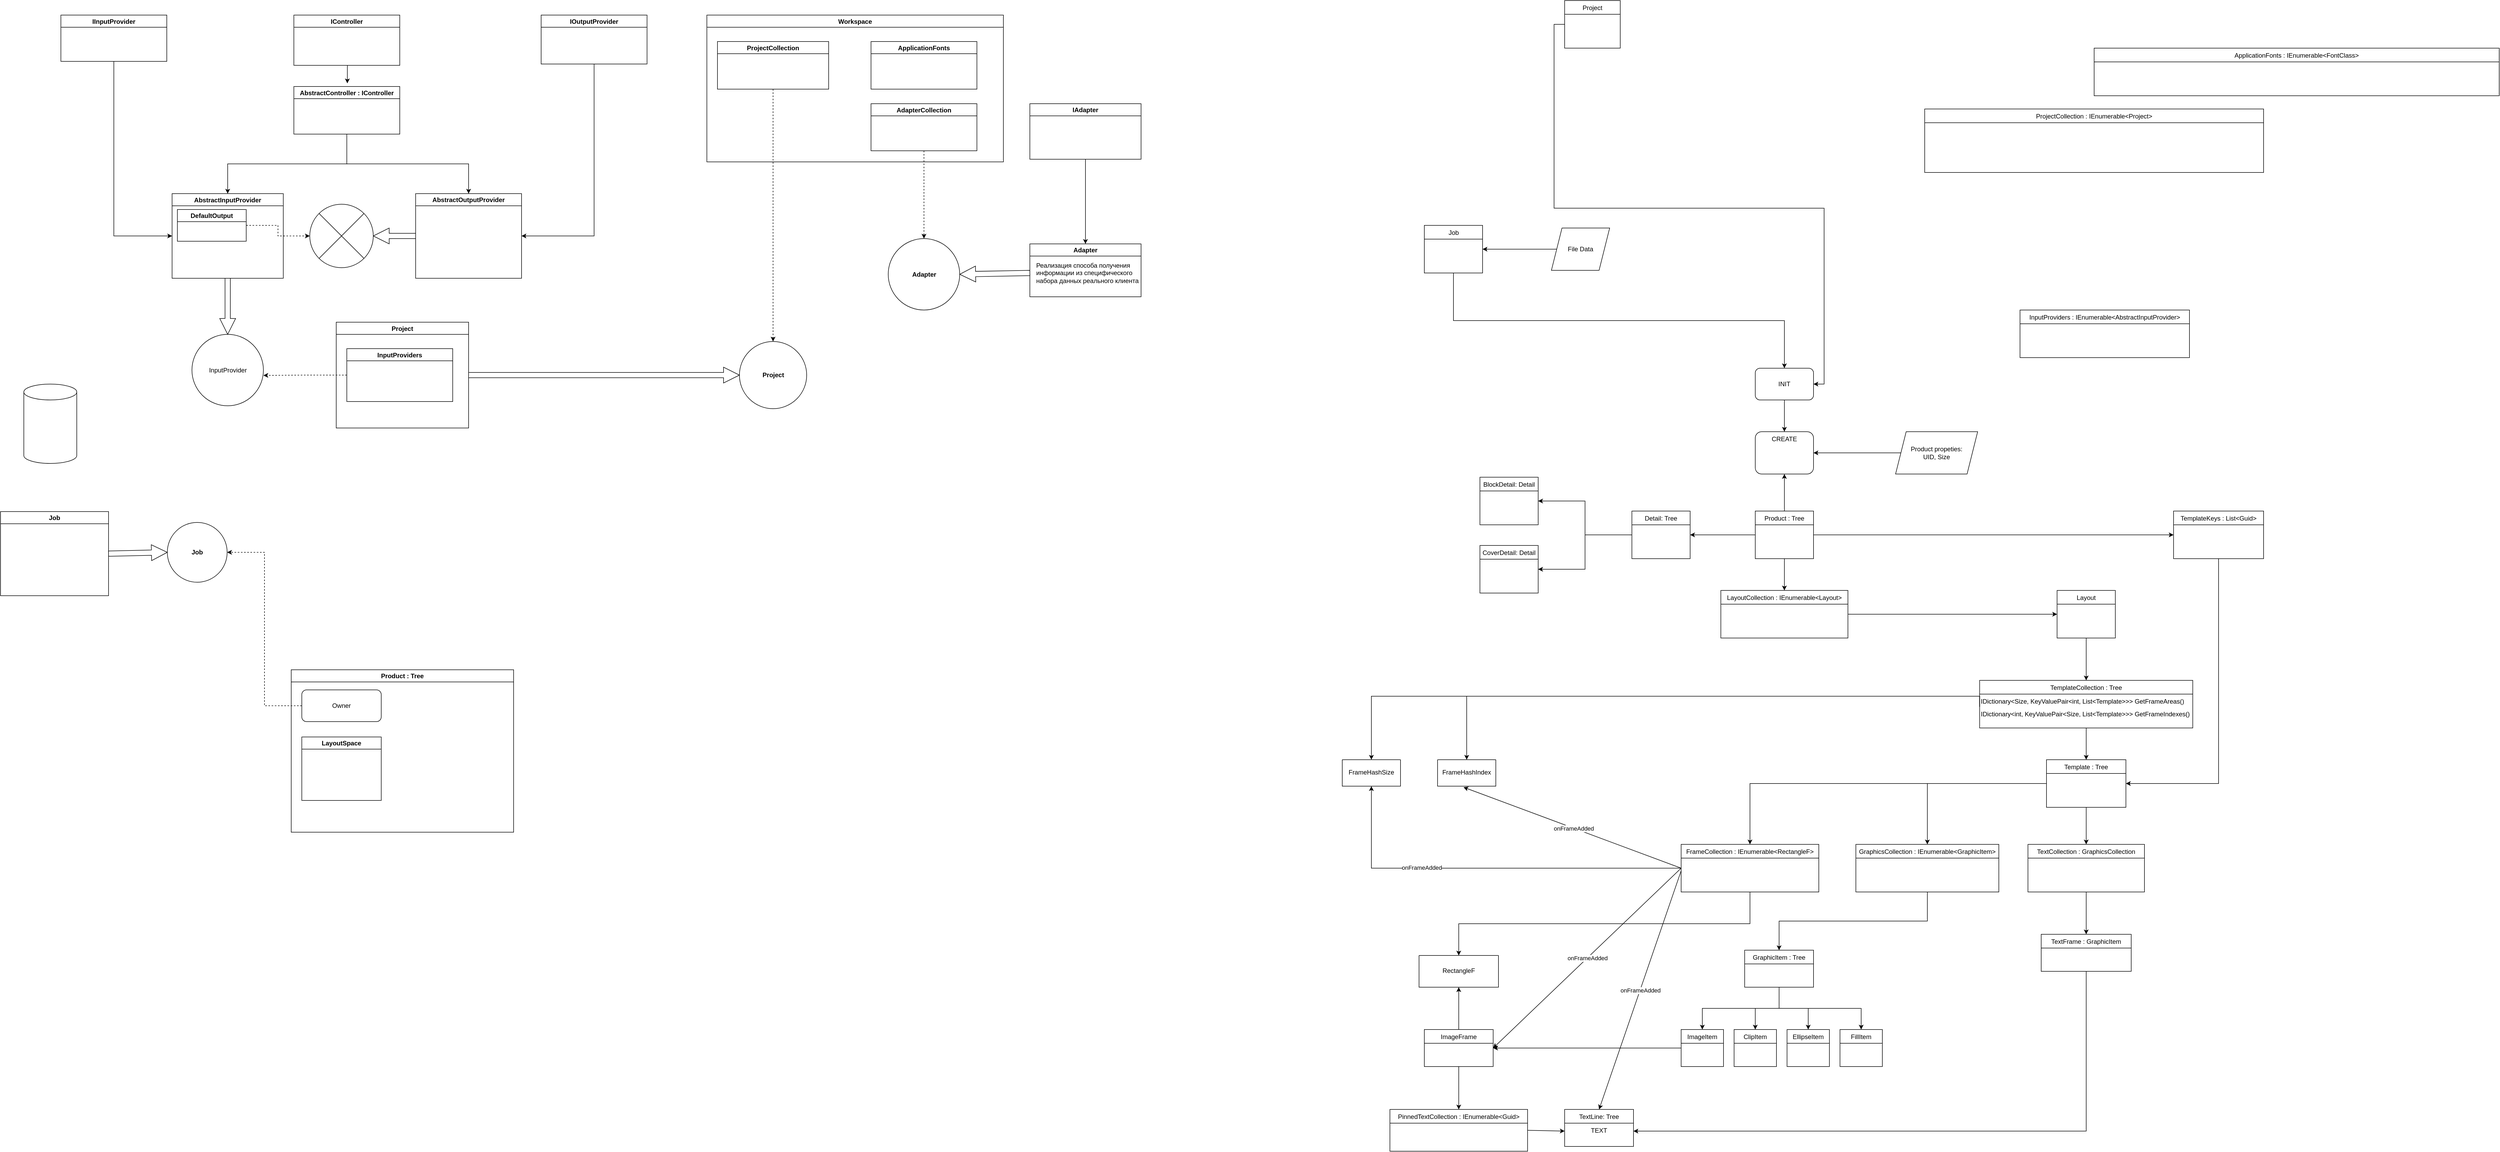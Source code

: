 <mxfile version="24.2.5" type="device">
  <diagram id="C5RBs43oDa-KdzZeNtuy" name="Page-1">
    <mxGraphModel dx="6209" dy="2365" grid="1" gridSize="10" guides="1" tooltips="1" connect="1" arrows="1" fold="1" page="1" pageScale="1" pageWidth="827" pageHeight="1169" math="0" shadow="0">
      <root>
        <mxCell id="WIyWlLk6GJQsqaUBKTNV-0" />
        <mxCell id="WIyWlLk6GJQsqaUBKTNV-1" parent="WIyWlLk6GJQsqaUBKTNV-0" />
        <mxCell id="epZmwYBo2XGwXkZfo943-4" style="edgeStyle=orthogonalEdgeStyle;rounded=0;orthogonalLoop=1;jettySize=auto;html=1;exitX=0;exitY=0.5;exitDx=0;exitDy=0;entryX=1;entryY=0.5;entryDx=0;entryDy=0;" parent="WIyWlLk6GJQsqaUBKTNV-1" source="JQclvMXNQ_sn5CxyNjuB-0" target="epZmwYBo2XGwXkZfo943-2" edge="1">
          <mxGeometry relative="1" as="geometry" />
        </mxCell>
        <mxCell id="JQclvMXNQ_sn5CxyNjuB-0" value="Project&#xa;" style="swimlane;fontStyle=0;align=center;verticalAlign=top;childLayout=stackLayout;horizontal=1;startSize=26;horizontalStack=0;resizeParent=1;resizeLast=0;collapsible=1;marginBottom=0;rounded=0;shadow=0;strokeWidth=1;" parent="WIyWlLk6GJQsqaUBKTNV-1" vertex="1">
          <mxGeometry x="-540" y="-525" width="105" height="90" as="geometry">
            <mxRectangle x="550" y="140" width="160" height="26" as="alternateBounds" />
          </mxGeometry>
        </mxCell>
        <mxCell id="JQclvMXNQ_sn5CxyNjuB-74" style="edgeStyle=orthogonalEdgeStyle;rounded=0;orthogonalLoop=1;jettySize=auto;html=1;exitX=1;exitY=0.5;exitDx=0;exitDy=0;entryX=0;entryY=0.5;entryDx=0;entryDy=0;" parent="WIyWlLk6GJQsqaUBKTNV-1" source="JQclvMXNQ_sn5CxyNjuB-4" target="JQclvMXNQ_sn5CxyNjuB-72" edge="1">
          <mxGeometry relative="1" as="geometry" />
        </mxCell>
        <mxCell id="epZmwYBo2XGwXkZfo943-7" style="edgeStyle=orthogonalEdgeStyle;rounded=0;orthogonalLoop=1;jettySize=auto;html=1;exitX=0.5;exitY=1;exitDx=0;exitDy=0;entryX=0.5;entryY=0;entryDx=0;entryDy=0;" parent="WIyWlLk6GJQsqaUBKTNV-1" source="JQclvMXNQ_sn5CxyNjuB-4" target="JQclvMXNQ_sn5CxyNjuB-8" edge="1">
          <mxGeometry relative="1" as="geometry" />
        </mxCell>
        <mxCell id="epZmwYBo2XGwXkZfo943-16" style="edgeStyle=orthogonalEdgeStyle;rounded=0;orthogonalLoop=1;jettySize=auto;html=1;exitX=0.5;exitY=0;exitDx=0;exitDy=0;entryX=0.5;entryY=1;entryDx=0;entryDy=0;" parent="WIyWlLk6GJQsqaUBKTNV-1" source="JQclvMXNQ_sn5CxyNjuB-4" target="epZmwYBo2XGwXkZfo943-5" edge="1">
          <mxGeometry relative="1" as="geometry" />
        </mxCell>
        <mxCell id="epZmwYBo2XGwXkZfo943-20" style="edgeStyle=orthogonalEdgeStyle;rounded=0;orthogonalLoop=1;jettySize=auto;html=1;exitX=0;exitY=0.5;exitDx=0;exitDy=0;entryX=1;entryY=0.5;entryDx=0;entryDy=0;" parent="WIyWlLk6GJQsqaUBKTNV-1" source="JQclvMXNQ_sn5CxyNjuB-4" target="epZmwYBo2XGwXkZfo943-19" edge="1">
          <mxGeometry relative="1" as="geometry" />
        </mxCell>
        <mxCell id="JQclvMXNQ_sn5CxyNjuB-4" value="Product : Tree" style="swimlane;fontStyle=0;align=center;verticalAlign=top;childLayout=stackLayout;horizontal=1;startSize=26;horizontalStack=0;resizeParent=1;resizeLast=0;collapsible=1;marginBottom=0;rounded=0;shadow=0;strokeWidth=1;" parent="WIyWlLk6GJQsqaUBKTNV-1" vertex="1">
          <mxGeometry x="-180" y="440" width="110" height="90" as="geometry">
            <mxRectangle x="550" y="140" width="160" height="26" as="alternateBounds" />
          </mxGeometry>
        </mxCell>
        <mxCell id="JQclvMXNQ_sn5CxyNjuB-8" value="LayoutCollection : IEnumerable&lt;Layout&gt;" style="swimlane;fontStyle=0;align=center;verticalAlign=top;childLayout=stackLayout;horizontal=1;startSize=26;horizontalStack=0;resizeParent=1;resizeLast=0;collapsible=1;marginBottom=0;rounded=0;shadow=0;strokeWidth=1;" parent="WIyWlLk6GJQsqaUBKTNV-1" vertex="1">
          <mxGeometry x="-245" y="590" width="240" height="90" as="geometry">
            <mxRectangle x="550" y="140" width="160" height="26" as="alternateBounds" />
          </mxGeometry>
        </mxCell>
        <mxCell id="JQclvMXNQ_sn5CxyNjuB-11" value="Layout" style="swimlane;fontStyle=0;align=center;verticalAlign=top;childLayout=stackLayout;horizontal=1;startSize=26;horizontalStack=0;resizeParent=1;resizeLast=0;collapsible=1;marginBottom=0;rounded=0;shadow=0;strokeWidth=1;" parent="WIyWlLk6GJQsqaUBKTNV-1" vertex="1">
          <mxGeometry x="390" y="590" width="110" height="90" as="geometry">
            <mxRectangle x="550" y="140" width="160" height="26" as="alternateBounds" />
          </mxGeometry>
        </mxCell>
        <mxCell id="JQclvMXNQ_sn5CxyNjuB-12" value="" style="endArrow=classic;html=1;rounded=0;exitX=1;exitY=0.5;exitDx=0;exitDy=0;entryX=0;entryY=0.5;entryDx=0;entryDy=0;" parent="WIyWlLk6GJQsqaUBKTNV-1" source="JQclvMXNQ_sn5CxyNjuB-8" target="JQclvMXNQ_sn5CxyNjuB-11" edge="1">
          <mxGeometry width="50" height="50" relative="1" as="geometry">
            <mxPoint x="880" y="440" as="sourcePoint" />
            <mxPoint x="930" y="390" as="targetPoint" />
          </mxGeometry>
        </mxCell>
        <mxCell id="JQclvMXNQ_sn5CxyNjuB-13" value="TemplateCollection : Tree" style="swimlane;fontStyle=0;align=center;verticalAlign=top;childLayout=stackLayout;horizontal=1;startSize=26;horizontalStack=0;resizeParent=1;resizeLast=0;collapsible=1;marginBottom=0;rounded=0;shadow=0;strokeWidth=1;" parent="WIyWlLk6GJQsqaUBKTNV-1" vertex="1">
          <mxGeometry x="243.75" y="760" width="402.5" height="90" as="geometry">
            <mxRectangle x="550" y="140" width="160" height="26" as="alternateBounds" />
          </mxGeometry>
        </mxCell>
        <mxCell id="JQclvMXNQ_sn5CxyNjuB-15" value="IDictionary&amp;lt;Size, KeyValuePair&amp;lt;int, List&amp;lt;Template&amp;gt;&amp;gt;&amp;gt; GetFrameAreas()" style="text;whiteSpace=wrap;html=1;" parent="JQclvMXNQ_sn5CxyNjuB-13" vertex="1">
          <mxGeometry y="26" width="402.5" height="24" as="geometry" />
        </mxCell>
        <mxCell id="JQclvMXNQ_sn5CxyNjuB-16" value="IDictionary&amp;lt;int, KeyValuePair&amp;lt;Size, List&amp;lt;Template&amp;gt;&amp;gt;&amp;gt; GetFrameIndexes()" style="text;whiteSpace=wrap;html=1;" parent="JQclvMXNQ_sn5CxyNjuB-13" vertex="1">
          <mxGeometry y="50" width="402.5" height="24" as="geometry" />
        </mxCell>
        <mxCell id="JQclvMXNQ_sn5CxyNjuB-14" value="" style="endArrow=classic;html=1;rounded=0;exitX=0.5;exitY=1;exitDx=0;exitDy=0;entryX=0.5;entryY=0;entryDx=0;entryDy=0;" parent="WIyWlLk6GJQsqaUBKTNV-1" source="JQclvMXNQ_sn5CxyNjuB-11" target="JQclvMXNQ_sn5CxyNjuB-13" edge="1">
          <mxGeometry width="50" height="50" relative="1" as="geometry">
            <mxPoint x="880" y="440" as="sourcePoint" />
            <mxPoint x="930" y="390" as="targetPoint" />
          </mxGeometry>
        </mxCell>
        <mxCell id="JQclvMXNQ_sn5CxyNjuB-60" style="edgeStyle=orthogonalEdgeStyle;rounded=0;orthogonalLoop=1;jettySize=auto;html=1;exitX=0;exitY=0.5;exitDx=0;exitDy=0;" parent="WIyWlLk6GJQsqaUBKTNV-1" source="JQclvMXNQ_sn5CxyNjuB-17" target="JQclvMXNQ_sn5CxyNjuB-24" edge="1">
          <mxGeometry relative="1" as="geometry" />
        </mxCell>
        <mxCell id="JQclvMXNQ_sn5CxyNjuB-61" style="edgeStyle=orthogonalEdgeStyle;rounded=0;orthogonalLoop=1;jettySize=auto;html=1;exitX=0;exitY=0.5;exitDx=0;exitDy=0;entryX=0.5;entryY=0;entryDx=0;entryDy=0;" parent="WIyWlLk6GJQsqaUBKTNV-1" source="JQclvMXNQ_sn5CxyNjuB-17" target="JQclvMXNQ_sn5CxyNjuB-20" edge="1">
          <mxGeometry relative="1" as="geometry" />
        </mxCell>
        <mxCell id="JQclvMXNQ_sn5CxyNjuB-17" value="Template : Tree" style="swimlane;fontStyle=0;align=center;verticalAlign=top;childLayout=stackLayout;horizontal=1;startSize=26;horizontalStack=0;resizeParent=1;resizeLast=0;collapsible=1;marginBottom=0;rounded=0;shadow=0;strokeWidth=1;" parent="WIyWlLk6GJQsqaUBKTNV-1" vertex="1">
          <mxGeometry x="370" y="910" width="150" height="90" as="geometry">
            <mxRectangle x="550" y="140" width="160" height="26" as="alternateBounds" />
          </mxGeometry>
        </mxCell>
        <mxCell id="JQclvMXNQ_sn5CxyNjuB-19" value="" style="endArrow=classic;html=1;rounded=0;exitX=0.5;exitY=1;exitDx=0;exitDy=0;" parent="WIyWlLk6GJQsqaUBKTNV-1" source="JQclvMXNQ_sn5CxyNjuB-13" target="JQclvMXNQ_sn5CxyNjuB-17" edge="1">
          <mxGeometry width="50" height="50" relative="1" as="geometry">
            <mxPoint x="880" y="540" as="sourcePoint" />
            <mxPoint x="930" y="490" as="targetPoint" />
          </mxGeometry>
        </mxCell>
        <mxCell id="JQclvMXNQ_sn5CxyNjuB-20" value="GraphicsCollection : IEnumerable&lt;GraphicItem&gt;" style="swimlane;fontStyle=0;align=center;verticalAlign=top;childLayout=stackLayout;horizontal=1;startSize=26;horizontalStack=0;resizeParent=1;resizeLast=0;collapsible=1;marginBottom=0;rounded=0;shadow=0;strokeWidth=1;" parent="WIyWlLk6GJQsqaUBKTNV-1" vertex="1">
          <mxGeometry x="10" y="1070" width="270" height="90" as="geometry">
            <mxRectangle x="550" y="140" width="160" height="26" as="alternateBounds" />
          </mxGeometry>
        </mxCell>
        <mxCell id="JQclvMXNQ_sn5CxyNjuB-68" style="edgeStyle=orthogonalEdgeStyle;rounded=0;orthogonalLoop=1;jettySize=auto;html=1;exitX=0.5;exitY=1;exitDx=0;exitDy=0;" parent="WIyWlLk6GJQsqaUBKTNV-1" source="JQclvMXNQ_sn5CxyNjuB-22" target="JQclvMXNQ_sn5CxyNjuB-59" edge="1">
          <mxGeometry relative="1" as="geometry" />
        </mxCell>
        <mxCell id="JQclvMXNQ_sn5CxyNjuB-22" value="TextCollection : GraphicsCollection" style="swimlane;fontStyle=0;align=center;verticalAlign=top;childLayout=stackLayout;horizontal=1;startSize=26;horizontalStack=0;resizeParent=1;resizeLast=0;collapsible=1;marginBottom=0;rounded=0;shadow=0;strokeWidth=1;" parent="WIyWlLk6GJQsqaUBKTNV-1" vertex="1">
          <mxGeometry x="335" y="1070" width="220" height="90" as="geometry">
            <mxRectangle x="550" y="140" width="160" height="26" as="alternateBounds" />
          </mxGeometry>
        </mxCell>
        <mxCell id="JQclvMXNQ_sn5CxyNjuB-55" style="edgeStyle=orthogonalEdgeStyle;rounded=0;orthogonalLoop=1;jettySize=auto;html=1;exitX=0.5;exitY=1;exitDx=0;exitDy=0;" parent="WIyWlLk6GJQsqaUBKTNV-1" source="JQclvMXNQ_sn5CxyNjuB-24" target="JQclvMXNQ_sn5CxyNjuB-52" edge="1">
          <mxGeometry relative="1" as="geometry" />
        </mxCell>
        <mxCell id="JQclvMXNQ_sn5CxyNjuB-24" value="FrameCollection : IEnumerable&lt;RectangleF&gt;" style="swimlane;fontStyle=0;align=center;verticalAlign=top;childLayout=stackLayout;horizontal=1;startSize=26;horizontalStack=0;resizeParent=1;resizeLast=0;collapsible=1;marginBottom=0;rounded=0;shadow=0;strokeWidth=1;" parent="WIyWlLk6GJQsqaUBKTNV-1" vertex="1">
          <mxGeometry x="-320" y="1070" width="260" height="90" as="geometry">
            <mxRectangle x="550" y="140" width="160" height="26" as="alternateBounds" />
          </mxGeometry>
        </mxCell>
        <mxCell id="JQclvMXNQ_sn5CxyNjuB-25" value="" style="endArrow=classic;html=1;rounded=0;exitX=0.5;exitY=1;exitDx=0;exitDy=0;entryX=0.5;entryY=0;entryDx=0;entryDy=0;" parent="WIyWlLk6GJQsqaUBKTNV-1" source="JQclvMXNQ_sn5CxyNjuB-17" target="JQclvMXNQ_sn5CxyNjuB-22" edge="1">
          <mxGeometry width="50" height="50" relative="1" as="geometry">
            <mxPoint x="880" y="1040" as="sourcePoint" />
            <mxPoint x="930" y="990" as="targetPoint" />
          </mxGeometry>
        </mxCell>
        <mxCell id="JQclvMXNQ_sn5CxyNjuB-27" value="" style="swimlane;startSize=0;" parent="WIyWlLk6GJQsqaUBKTNV-1" vertex="1">
          <mxGeometry x="-780" y="910" width="110" height="50" as="geometry" />
        </mxCell>
        <mxCell id="JQclvMXNQ_sn5CxyNjuB-28" value="FrameHashIndex" style="text;whiteSpace=wrap;html=1;align=center;" parent="JQclvMXNQ_sn5CxyNjuB-27" vertex="1">
          <mxGeometry y="10" width="110" height="40" as="geometry" />
        </mxCell>
        <mxCell id="JQclvMXNQ_sn5CxyNjuB-29" value="" style="swimlane;startSize=0;" parent="WIyWlLk6GJQsqaUBKTNV-1" vertex="1">
          <mxGeometry x="-960" y="910" width="110" height="50" as="geometry" />
        </mxCell>
        <mxCell id="JQclvMXNQ_sn5CxyNjuB-30" value="FrameHashSize" style="text;whiteSpace=wrap;html=1;align=center;" parent="JQclvMXNQ_sn5CxyNjuB-29" vertex="1">
          <mxGeometry y="10" width="110" height="40" as="geometry" />
        </mxCell>
        <mxCell id="JQclvMXNQ_sn5CxyNjuB-45" style="edgeStyle=orthogonalEdgeStyle;rounded=0;orthogonalLoop=1;jettySize=auto;html=1;exitX=0.5;exitY=1;exitDx=0;exitDy=0;entryX=0.5;entryY=0;entryDx=0;entryDy=0;" parent="WIyWlLk6GJQsqaUBKTNV-1" source="JQclvMXNQ_sn5CxyNjuB-39" target="JQclvMXNQ_sn5CxyNjuB-41" edge="1">
          <mxGeometry relative="1" as="geometry" />
        </mxCell>
        <mxCell id="JQclvMXNQ_sn5CxyNjuB-46" style="edgeStyle=orthogonalEdgeStyle;rounded=0;orthogonalLoop=1;jettySize=auto;html=1;exitX=0.5;exitY=1;exitDx=0;exitDy=0;entryX=0.5;entryY=0;entryDx=0;entryDy=0;" parent="WIyWlLk6GJQsqaUBKTNV-1" source="JQclvMXNQ_sn5CxyNjuB-39" target="JQclvMXNQ_sn5CxyNjuB-42" edge="1">
          <mxGeometry relative="1" as="geometry" />
        </mxCell>
        <mxCell id="JQclvMXNQ_sn5CxyNjuB-47" style="edgeStyle=orthogonalEdgeStyle;rounded=0;orthogonalLoop=1;jettySize=auto;html=1;exitX=0.5;exitY=1;exitDx=0;exitDy=0;entryX=0.5;entryY=0;entryDx=0;entryDy=0;" parent="WIyWlLk6GJQsqaUBKTNV-1" source="JQclvMXNQ_sn5CxyNjuB-39" target="JQclvMXNQ_sn5CxyNjuB-43" edge="1">
          <mxGeometry relative="1" as="geometry" />
        </mxCell>
        <mxCell id="JQclvMXNQ_sn5CxyNjuB-48" style="edgeStyle=orthogonalEdgeStyle;rounded=0;orthogonalLoop=1;jettySize=auto;html=1;exitX=0.5;exitY=1;exitDx=0;exitDy=0;entryX=0.5;entryY=0;entryDx=0;entryDy=0;" parent="WIyWlLk6GJQsqaUBKTNV-1" source="JQclvMXNQ_sn5CxyNjuB-39" target="JQclvMXNQ_sn5CxyNjuB-44" edge="1">
          <mxGeometry relative="1" as="geometry" />
        </mxCell>
        <mxCell id="JQclvMXNQ_sn5CxyNjuB-39" value="GraphicItem : Tree" style="swimlane;fontStyle=0;align=center;verticalAlign=top;childLayout=stackLayout;horizontal=1;startSize=26;horizontalStack=0;resizeParent=1;resizeLast=0;collapsible=1;marginBottom=0;rounded=0;shadow=0;strokeWidth=1;" parent="WIyWlLk6GJQsqaUBKTNV-1" vertex="1">
          <mxGeometry x="-200" y="1270" width="130" height="70" as="geometry">
            <mxRectangle x="550" y="140" width="160" height="26" as="alternateBounds" />
          </mxGeometry>
        </mxCell>
        <mxCell id="JQclvMXNQ_sn5CxyNjuB-40" value="" style="endArrow=classic;html=1;rounded=0;exitX=0.5;exitY=1;exitDx=0;exitDy=0;entryX=0.5;entryY=0;entryDx=0;entryDy=0;edgeStyle=orthogonalEdgeStyle;" parent="WIyWlLk6GJQsqaUBKTNV-1" source="JQclvMXNQ_sn5CxyNjuB-20" target="JQclvMXNQ_sn5CxyNjuB-39" edge="1">
          <mxGeometry width="50" height="50" relative="1" as="geometry">
            <mxPoint x="880" y="940" as="sourcePoint" />
            <mxPoint x="930" y="890" as="targetPoint" />
          </mxGeometry>
        </mxCell>
        <mxCell id="JQclvMXNQ_sn5CxyNjuB-41" value="FillItem" style="swimlane;fontStyle=0;align=center;verticalAlign=top;childLayout=stackLayout;horizontal=1;startSize=26;horizontalStack=0;resizeParent=1;resizeLast=0;collapsible=1;marginBottom=0;rounded=0;shadow=0;strokeWidth=1;" parent="WIyWlLk6GJQsqaUBKTNV-1" vertex="1">
          <mxGeometry x="-20" y="1420" width="80" height="70" as="geometry">
            <mxRectangle x="550" y="140" width="160" height="26" as="alternateBounds" />
          </mxGeometry>
        </mxCell>
        <mxCell id="JQclvMXNQ_sn5CxyNjuB-42" value="ClipItem" style="swimlane;fontStyle=0;align=center;verticalAlign=top;childLayout=stackLayout;horizontal=1;startSize=26;horizontalStack=0;resizeParent=1;resizeLast=0;collapsible=1;marginBottom=0;rounded=0;shadow=0;strokeWidth=1;" parent="WIyWlLk6GJQsqaUBKTNV-1" vertex="1">
          <mxGeometry x="-220" y="1420" width="80" height="70" as="geometry">
            <mxRectangle x="550" y="140" width="160" height="26" as="alternateBounds" />
          </mxGeometry>
        </mxCell>
        <mxCell id="JQclvMXNQ_sn5CxyNjuB-43" value="EllipseItem" style="swimlane;fontStyle=0;align=center;verticalAlign=top;childLayout=stackLayout;horizontal=1;startSize=26;horizontalStack=0;resizeParent=1;resizeLast=0;collapsible=1;marginBottom=0;rounded=0;shadow=0;strokeWidth=1;" parent="WIyWlLk6GJQsqaUBKTNV-1" vertex="1">
          <mxGeometry x="-120" y="1420" width="80" height="70" as="geometry">
            <mxRectangle x="550" y="140" width="160" height="26" as="alternateBounds" />
          </mxGeometry>
        </mxCell>
        <mxCell id="JQclvMXNQ_sn5CxyNjuB-51" style="edgeStyle=orthogonalEdgeStyle;rounded=0;orthogonalLoop=1;jettySize=auto;html=1;exitX=0;exitY=0.5;exitDx=0;exitDy=0;entryX=1;entryY=0.5;entryDx=0;entryDy=0;" parent="WIyWlLk6GJQsqaUBKTNV-1" source="JQclvMXNQ_sn5CxyNjuB-44" target="JQclvMXNQ_sn5CxyNjuB-50" edge="1">
          <mxGeometry relative="1" as="geometry" />
        </mxCell>
        <mxCell id="JQclvMXNQ_sn5CxyNjuB-44" value="ImageItem" style="swimlane;fontStyle=0;align=center;verticalAlign=top;childLayout=stackLayout;horizontal=1;startSize=26;horizontalStack=0;resizeParent=1;resizeLast=0;collapsible=1;marginBottom=0;rounded=0;shadow=0;strokeWidth=1;" parent="WIyWlLk6GJQsqaUBKTNV-1" vertex="1">
          <mxGeometry x="-320" y="1420" width="80" height="70" as="geometry">
            <mxRectangle x="550" y="140" width="160" height="26" as="alternateBounds" />
          </mxGeometry>
        </mxCell>
        <mxCell id="JQclvMXNQ_sn5CxyNjuB-58" style="edgeStyle=orthogonalEdgeStyle;rounded=0;orthogonalLoop=1;jettySize=auto;html=1;exitX=0.5;exitY=0;exitDx=0;exitDy=0;entryX=0.5;entryY=1;entryDx=0;entryDy=0;" parent="WIyWlLk6GJQsqaUBKTNV-1" source="JQclvMXNQ_sn5CxyNjuB-50" target="JQclvMXNQ_sn5CxyNjuB-52" edge="1">
          <mxGeometry relative="1" as="geometry" />
        </mxCell>
        <mxCell id="khSnl6Eu7bIwyBFIdUrY-1" style="edgeStyle=orthogonalEdgeStyle;rounded=0;orthogonalLoop=1;jettySize=auto;html=1;exitX=0.5;exitY=1;exitDx=0;exitDy=0;entryX=0.5;entryY=0;entryDx=0;entryDy=0;" parent="WIyWlLk6GJQsqaUBKTNV-1" source="JQclvMXNQ_sn5CxyNjuB-50" target="khSnl6Eu7bIwyBFIdUrY-0" edge="1">
          <mxGeometry relative="1" as="geometry" />
        </mxCell>
        <mxCell id="JQclvMXNQ_sn5CxyNjuB-50" value="ImageFrame" style="swimlane;fontStyle=0;align=center;verticalAlign=top;childLayout=stackLayout;horizontal=1;startSize=26;horizontalStack=0;resizeParent=1;resizeLast=0;collapsible=1;marginBottom=0;rounded=0;shadow=0;strokeWidth=1;" parent="WIyWlLk6GJQsqaUBKTNV-1" vertex="1">
          <mxGeometry x="-805" y="1420" width="130" height="70" as="geometry">
            <mxRectangle x="550" y="140" width="160" height="26" as="alternateBounds" />
          </mxGeometry>
        </mxCell>
        <mxCell id="JQclvMXNQ_sn5CxyNjuB-52" value="" style="swimlane;startSize=0;" parent="WIyWlLk6GJQsqaUBKTNV-1" vertex="1">
          <mxGeometry x="-815" y="1280" width="150" height="60" as="geometry" />
        </mxCell>
        <mxCell id="JQclvMXNQ_sn5CxyNjuB-54" value="RectangleF" style="text;whiteSpace=wrap;html=1;align=center;" parent="JQclvMXNQ_sn5CxyNjuB-52" vertex="1">
          <mxGeometry y="15" width="150" height="40" as="geometry" />
        </mxCell>
        <mxCell id="khSnl6Eu7bIwyBFIdUrY-13" style="edgeStyle=orthogonalEdgeStyle;rounded=0;orthogonalLoop=1;jettySize=auto;html=1;exitX=0.5;exitY=1;exitDx=0;exitDy=0;entryX=1;entryY=0.75;entryDx=0;entryDy=0;" parent="WIyWlLk6GJQsqaUBKTNV-1" source="JQclvMXNQ_sn5CxyNjuB-59" target="JQclvMXNQ_sn5CxyNjuB-71" edge="1">
          <mxGeometry relative="1" as="geometry" />
        </mxCell>
        <mxCell id="JQclvMXNQ_sn5CxyNjuB-59" value="TextFrame : GraphicItem" style="swimlane;fontStyle=0;align=center;verticalAlign=top;childLayout=stackLayout;horizontal=1;startSize=26;horizontalStack=0;resizeParent=1;resizeLast=0;collapsible=1;marginBottom=0;rounded=0;shadow=0;strokeWidth=1;" parent="WIyWlLk6GJQsqaUBKTNV-1" vertex="1">
          <mxGeometry x="360" y="1240" width="170" height="70" as="geometry">
            <mxRectangle x="550" y="140" width="160" height="26" as="alternateBounds" />
          </mxGeometry>
        </mxCell>
        <mxCell id="JQclvMXNQ_sn5CxyNjuB-62" style="edgeStyle=orthogonalEdgeStyle;rounded=0;orthogonalLoop=1;jettySize=auto;html=1;exitX=0;exitY=0;exitDx=0;exitDy=0;entryX=0.5;entryY=0;entryDx=0;entryDy=0;" parent="WIyWlLk6GJQsqaUBKTNV-1" source="JQclvMXNQ_sn5CxyNjuB-16" target="JQclvMXNQ_sn5CxyNjuB-29" edge="1">
          <mxGeometry relative="1" as="geometry" />
        </mxCell>
        <mxCell id="JQclvMXNQ_sn5CxyNjuB-63" style="edgeStyle=orthogonalEdgeStyle;rounded=0;orthogonalLoop=1;jettySize=auto;html=1;exitX=0;exitY=0;exitDx=0;exitDy=0;" parent="WIyWlLk6GJQsqaUBKTNV-1" source="JQclvMXNQ_sn5CxyNjuB-16" target="JQclvMXNQ_sn5CxyNjuB-27" edge="1">
          <mxGeometry relative="1" as="geometry" />
        </mxCell>
        <mxCell id="JQclvMXNQ_sn5CxyNjuB-69" value="TextLine: Tree" style="swimlane;fontStyle=0;align=center;verticalAlign=top;childLayout=stackLayout;horizontal=1;startSize=26;horizontalStack=0;resizeParent=1;resizeLast=0;collapsible=1;marginBottom=0;rounded=0;shadow=0;strokeWidth=1;" parent="WIyWlLk6GJQsqaUBKTNV-1" vertex="1">
          <mxGeometry x="-540" y="1571" width="130" height="70" as="geometry">
            <mxRectangle x="550" y="140" width="160" height="26" as="alternateBounds" />
          </mxGeometry>
        </mxCell>
        <mxCell id="JQclvMXNQ_sn5CxyNjuB-71" value="TEXT&lt;div&gt;&lt;br&gt;&lt;/div&gt;" style="text;whiteSpace=wrap;html=1;align=center;" parent="JQclvMXNQ_sn5CxyNjuB-69" vertex="1">
          <mxGeometry y="26" width="130" height="20" as="geometry" />
        </mxCell>
        <mxCell id="JQclvMXNQ_sn5CxyNjuB-72" value="TemplateKeys : List&lt;Guid&gt;" style="swimlane;fontStyle=0;align=center;verticalAlign=top;childLayout=stackLayout;horizontal=1;startSize=26;horizontalStack=0;resizeParent=1;resizeLast=0;collapsible=1;marginBottom=0;rounded=0;shadow=0;strokeWidth=1;" parent="WIyWlLk6GJQsqaUBKTNV-1" vertex="1">
          <mxGeometry x="610" y="440" width="170" height="90" as="geometry">
            <mxRectangle x="550" y="140" width="160" height="26" as="alternateBounds" />
          </mxGeometry>
        </mxCell>
        <mxCell id="JQclvMXNQ_sn5CxyNjuB-78" value="" style="endArrow=classic;html=1;rounded=0;exitX=0.5;exitY=1;exitDx=0;exitDy=0;entryX=1;entryY=0.5;entryDx=0;entryDy=0;" parent="WIyWlLk6GJQsqaUBKTNV-1" source="JQclvMXNQ_sn5CxyNjuB-72" target="JQclvMXNQ_sn5CxyNjuB-17" edge="1">
          <mxGeometry width="50" height="50" relative="1" as="geometry">
            <mxPoint x="410" y="880" as="sourcePoint" />
            <mxPoint x="460" y="830" as="targetPoint" />
            <Array as="points">
              <mxPoint x="695" y="955" />
            </Array>
          </mxGeometry>
        </mxCell>
        <mxCell id="khSnl6Eu7bIwyBFIdUrY-2" style="rounded=0;orthogonalLoop=1;jettySize=auto;html=1;exitX=1;exitY=0.5;exitDx=0;exitDy=0;entryX=0;entryY=0.75;entryDx=0;entryDy=0;" parent="WIyWlLk6GJQsqaUBKTNV-1" source="khSnl6Eu7bIwyBFIdUrY-0" target="JQclvMXNQ_sn5CxyNjuB-71" edge="1">
          <mxGeometry relative="1" as="geometry" />
        </mxCell>
        <mxCell id="khSnl6Eu7bIwyBFIdUrY-0" value="PinnedTextCollection : IEnumerable&lt;Guid&gt;" style="swimlane;fontStyle=0;align=center;verticalAlign=top;childLayout=stackLayout;horizontal=1;startSize=26;horizontalStack=0;resizeParent=1;resizeLast=0;collapsible=1;marginBottom=0;rounded=0;shadow=0;strokeWidth=1;" parent="WIyWlLk6GJQsqaUBKTNV-1" vertex="1">
          <mxGeometry x="-870" y="1571" width="260" height="79" as="geometry">
            <mxRectangle x="550" y="140" width="160" height="26" as="alternateBounds" />
          </mxGeometry>
        </mxCell>
        <mxCell id="khSnl6Eu7bIwyBFIdUrY-4" value="" style="endArrow=classic;html=1;rounded=0;exitX=0;exitY=0.5;exitDx=0;exitDy=0;entryX=0.445;entryY=1.05;entryDx=0;entryDy=0;entryPerimeter=0;" parent="WIyWlLk6GJQsqaUBKTNV-1" source="JQclvMXNQ_sn5CxyNjuB-24" target="JQclvMXNQ_sn5CxyNjuB-28" edge="1">
          <mxGeometry relative="1" as="geometry">
            <mxPoint x="170" y="1310" as="sourcePoint" />
            <mxPoint x="270" y="1310" as="targetPoint" />
          </mxGeometry>
        </mxCell>
        <mxCell id="khSnl6Eu7bIwyBFIdUrY-5" value="Label" style="edgeLabel;resizable=0;html=1;;align=center;verticalAlign=middle;" parent="khSnl6Eu7bIwyBFIdUrY-4" connectable="0" vertex="1">
          <mxGeometry relative="1" as="geometry" />
        </mxCell>
        <mxCell id="khSnl6Eu7bIwyBFIdUrY-8" value="onFrameAdded" style="edgeLabel;html=1;align=center;verticalAlign=middle;resizable=0;points=[];" parent="khSnl6Eu7bIwyBFIdUrY-4" vertex="1" connectable="0">
          <mxGeometry x="-0.01" relative="1" as="geometry">
            <mxPoint as="offset" />
          </mxGeometry>
        </mxCell>
        <mxCell id="khSnl6Eu7bIwyBFIdUrY-6" value="" style="endArrow=classic;html=1;rounded=0;exitX=0;exitY=0.5;exitDx=0;exitDy=0;entryX=0.5;entryY=1;entryDx=0;entryDy=0;edgeStyle=orthogonalEdgeStyle;" parent="WIyWlLk6GJQsqaUBKTNV-1" source="JQclvMXNQ_sn5CxyNjuB-24" target="JQclvMXNQ_sn5CxyNjuB-30" edge="1">
          <mxGeometry relative="1" as="geometry">
            <mxPoint x="170" y="1310" as="sourcePoint" />
            <mxPoint x="270" y="1310" as="targetPoint" />
          </mxGeometry>
        </mxCell>
        <mxCell id="khSnl6Eu7bIwyBFIdUrY-7" value="Label" style="edgeLabel;resizable=0;html=1;;align=center;verticalAlign=middle;" parent="khSnl6Eu7bIwyBFIdUrY-6" connectable="0" vertex="1">
          <mxGeometry relative="1" as="geometry">
            <mxPoint x="-130" as="offset" />
          </mxGeometry>
        </mxCell>
        <mxCell id="khSnl6Eu7bIwyBFIdUrY-9" value="onFrameAdded" style="edgeLabel;html=1;align=center;verticalAlign=middle;resizable=0;points=[];" parent="khSnl6Eu7bIwyBFIdUrY-6" vertex="1" connectable="0">
          <mxGeometry x="-0.026" y="-1" relative="1" as="geometry">
            <mxPoint x="-130" as="offset" />
          </mxGeometry>
        </mxCell>
        <mxCell id="khSnl6Eu7bIwyBFIdUrY-10" value="" style="endArrow=classic;html=1;rounded=0;exitX=0;exitY=0.5;exitDx=0;exitDy=0;entryX=1;entryY=0.5;entryDx=0;entryDy=0;" parent="WIyWlLk6GJQsqaUBKTNV-1" source="JQclvMXNQ_sn5CxyNjuB-24" target="JQclvMXNQ_sn5CxyNjuB-50" edge="1">
          <mxGeometry relative="1" as="geometry">
            <mxPoint x="170" y="1310" as="sourcePoint" />
            <mxPoint x="270" y="1310" as="targetPoint" />
          </mxGeometry>
        </mxCell>
        <mxCell id="khSnl6Eu7bIwyBFIdUrY-11" value="onFrameAdded" style="edgeLabel;resizable=0;html=1;;align=center;verticalAlign=middle;" parent="khSnl6Eu7bIwyBFIdUrY-10" connectable="0" vertex="1">
          <mxGeometry relative="1" as="geometry" />
        </mxCell>
        <mxCell id="khSnl6Eu7bIwyBFIdUrY-14" value="" style="endArrow=classic;html=1;rounded=0;entryX=0.5;entryY=0;entryDx=0;entryDy=0;" parent="WIyWlLk6GJQsqaUBKTNV-1" target="JQclvMXNQ_sn5CxyNjuB-69" edge="1">
          <mxGeometry relative="1" as="geometry">
            <mxPoint x="-320" y="1120" as="sourcePoint" />
            <mxPoint x="-665" y="1465" as="targetPoint" />
          </mxGeometry>
        </mxCell>
        <mxCell id="khSnl6Eu7bIwyBFIdUrY-15" value="onFrameAdded" style="edgeLabel;resizable=0;html=1;;align=center;verticalAlign=middle;" parent="khSnl6Eu7bIwyBFIdUrY-14" connectable="0" vertex="1">
          <mxGeometry relative="1" as="geometry" />
        </mxCell>
        <mxCell id="epZmwYBo2XGwXkZfo943-3" style="edgeStyle=orthogonalEdgeStyle;rounded=0;orthogonalLoop=1;jettySize=auto;html=1;exitX=0.5;exitY=1;exitDx=0;exitDy=0;entryX=0.5;entryY=0;entryDx=0;entryDy=0;" parent="WIyWlLk6GJQsqaUBKTNV-1" source="epZmwYBo2XGwXkZfo943-0" target="epZmwYBo2XGwXkZfo943-2" edge="1">
          <mxGeometry relative="1" as="geometry" />
        </mxCell>
        <mxCell id="epZmwYBo2XGwXkZfo943-0" value="Job" style="swimlane;fontStyle=0;align=center;verticalAlign=top;childLayout=stackLayout;horizontal=1;startSize=26;horizontalStack=0;resizeParent=1;resizeLast=0;collapsible=1;marginBottom=0;rounded=0;shadow=0;strokeWidth=1;html=1;" parent="WIyWlLk6GJQsqaUBKTNV-1" vertex="1">
          <mxGeometry x="-805" y="-100" width="110" height="90" as="geometry">
            <mxRectangle x="-180" y="30" width="160" height="26" as="alternateBounds" />
          </mxGeometry>
        </mxCell>
        <mxCell id="epZmwYBo2XGwXkZfo943-6" style="edgeStyle=orthogonalEdgeStyle;rounded=0;orthogonalLoop=1;jettySize=auto;html=1;exitX=0.5;exitY=1;exitDx=0;exitDy=0;" parent="WIyWlLk6GJQsqaUBKTNV-1" source="epZmwYBo2XGwXkZfo943-2" target="epZmwYBo2XGwXkZfo943-5" edge="1">
          <mxGeometry relative="1" as="geometry" />
        </mxCell>
        <mxCell id="epZmwYBo2XGwXkZfo943-2" value="INIT" style="rounded=1;whiteSpace=wrap;html=1;" parent="WIyWlLk6GJQsqaUBKTNV-1" vertex="1">
          <mxGeometry x="-180" y="170" width="110" height="60" as="geometry" />
        </mxCell>
        <mxCell id="epZmwYBo2XGwXkZfo943-5" value="CREATE" style="rounded=1;whiteSpace=wrap;html=1;verticalAlign=top;" parent="WIyWlLk6GJQsqaUBKTNV-1" vertex="1">
          <mxGeometry x="-180" y="290" width="110" height="80" as="geometry" />
        </mxCell>
        <mxCell id="epZmwYBo2XGwXkZfo943-18" style="edgeStyle=orthogonalEdgeStyle;rounded=0;orthogonalLoop=1;jettySize=auto;html=1;exitX=0;exitY=0.5;exitDx=0;exitDy=0;entryX=1;entryY=0.5;entryDx=0;entryDy=0;" parent="WIyWlLk6GJQsqaUBKTNV-1" source="epZmwYBo2XGwXkZfo943-17" target="epZmwYBo2XGwXkZfo943-5" edge="1">
          <mxGeometry relative="1" as="geometry" />
        </mxCell>
        <mxCell id="epZmwYBo2XGwXkZfo943-17" value="Product propeties:&lt;div&gt;UID,&lt;span style=&quot;background-color: initial;&quot;&gt;&amp;nbsp;Size&lt;/span&gt;&lt;/div&gt;" style="shape=parallelogram;perimeter=parallelogramPerimeter;whiteSpace=wrap;html=1;fixedSize=1;align=center;" parent="WIyWlLk6GJQsqaUBKTNV-1" vertex="1">
          <mxGeometry x="85" y="290" width="155" height="80" as="geometry" />
        </mxCell>
        <mxCell id="epZmwYBo2XGwXkZfo943-23" style="edgeStyle=orthogonalEdgeStyle;rounded=0;orthogonalLoop=1;jettySize=auto;html=1;exitX=0;exitY=0.5;exitDx=0;exitDy=0;entryX=1;entryY=0.5;entryDx=0;entryDy=0;" parent="WIyWlLk6GJQsqaUBKTNV-1" source="epZmwYBo2XGwXkZfo943-19" target="epZmwYBo2XGwXkZfo943-21" edge="1">
          <mxGeometry relative="1" as="geometry" />
        </mxCell>
        <mxCell id="epZmwYBo2XGwXkZfo943-24" style="edgeStyle=orthogonalEdgeStyle;rounded=0;orthogonalLoop=1;jettySize=auto;html=1;exitX=0;exitY=0.5;exitDx=0;exitDy=0;entryX=1;entryY=0.5;entryDx=0;entryDy=0;" parent="WIyWlLk6GJQsqaUBKTNV-1" source="epZmwYBo2XGwXkZfo943-19" target="epZmwYBo2XGwXkZfo943-22" edge="1">
          <mxGeometry relative="1" as="geometry" />
        </mxCell>
        <mxCell id="epZmwYBo2XGwXkZfo943-19" value="Detail: Tree" style="swimlane;fontStyle=0;align=center;verticalAlign=top;childLayout=stackLayout;horizontal=1;startSize=26;horizontalStack=0;resizeParent=1;resizeLast=0;collapsible=1;marginBottom=0;rounded=0;shadow=0;strokeWidth=1;" parent="WIyWlLk6GJQsqaUBKTNV-1" vertex="1">
          <mxGeometry x="-413" y="440" width="110" height="90" as="geometry">
            <mxRectangle x="550" y="140" width="160" height="26" as="alternateBounds" />
          </mxGeometry>
        </mxCell>
        <mxCell id="epZmwYBo2XGwXkZfo943-21" value="BlockDetail: Detail" style="swimlane;fontStyle=0;align=center;verticalAlign=top;childLayout=stackLayout;horizontal=1;startSize=26;horizontalStack=0;resizeParent=1;resizeLast=0;collapsible=1;marginBottom=0;rounded=0;shadow=0;strokeWidth=1;" parent="WIyWlLk6GJQsqaUBKTNV-1" vertex="1">
          <mxGeometry x="-700" y="376" width="110" height="90" as="geometry">
            <mxRectangle x="550" y="140" width="160" height="26" as="alternateBounds" />
          </mxGeometry>
        </mxCell>
        <mxCell id="epZmwYBo2XGwXkZfo943-22" value="CoverDetail: Detail" style="swimlane;fontStyle=0;align=center;verticalAlign=top;childLayout=stackLayout;horizontal=1;startSize=26;horizontalStack=0;resizeParent=1;resizeLast=0;collapsible=1;marginBottom=0;rounded=0;shadow=0;strokeWidth=1;" parent="WIyWlLk6GJQsqaUBKTNV-1" vertex="1">
          <mxGeometry x="-700" y="505" width="110" height="90" as="geometry">
            <mxRectangle x="550" y="140" width="160" height="26" as="alternateBounds" />
          </mxGeometry>
        </mxCell>
        <mxCell id="epZmwYBo2XGwXkZfo943-26" style="edgeStyle=orthogonalEdgeStyle;rounded=0;orthogonalLoop=1;jettySize=auto;html=1;exitX=0;exitY=0.5;exitDx=0;exitDy=0;entryX=1;entryY=0.5;entryDx=0;entryDy=0;" parent="WIyWlLk6GJQsqaUBKTNV-1" source="epZmwYBo2XGwXkZfo943-25" target="epZmwYBo2XGwXkZfo943-0" edge="1">
          <mxGeometry relative="1" as="geometry" />
        </mxCell>
        <mxCell id="epZmwYBo2XGwXkZfo943-25" value="File Data" style="shape=parallelogram;perimeter=parallelogramPerimeter;whiteSpace=wrap;html=1;fixedSize=1;align=center;" parent="WIyWlLk6GJQsqaUBKTNV-1" vertex="1">
          <mxGeometry x="-565" y="-95" width="110" height="80" as="geometry" />
        </mxCell>
        <mxCell id="qvRgg_N5Kb894ZcYYOUU-2" value="InputProviders : IEnumerable&lt;AbstractInputProvider&gt;" style="swimlane;fontStyle=0;align=center;verticalAlign=top;childLayout=stackLayout;horizontal=1;startSize=26;horizontalStack=0;resizeParent=1;resizeLast=0;collapsible=1;marginBottom=0;rounded=0;shadow=0;strokeWidth=1;" vertex="1" parent="WIyWlLk6GJQsqaUBKTNV-1">
          <mxGeometry x="320" y="60" width="320" height="90" as="geometry">
            <mxRectangle x="550" y="140" width="160" height="26" as="alternateBounds" />
          </mxGeometry>
        </mxCell>
        <mxCell id="qvRgg_N5Kb894ZcYYOUU-0" value="ApplicationFonts : IEnumerable&lt;FontClass&gt;" style="swimlane;fontStyle=0;align=center;verticalAlign=top;childLayout=stackLayout;horizontal=1;startSize=26;horizontalStack=0;resizeParent=1;resizeLast=0;collapsible=1;marginBottom=0;rounded=0;shadow=0;strokeWidth=1;" vertex="1" parent="WIyWlLk6GJQsqaUBKTNV-1">
          <mxGeometry x="460" y="-435" width="765" height="90" as="geometry">
            <mxRectangle x="550" y="140" width="160" height="26" as="alternateBounds" />
          </mxGeometry>
        </mxCell>
        <mxCell id="zkfFHV4jXpPFQw0GAbJ--17" value="ProjectCollection : IEnumerable&lt;Project&gt;" style="swimlane;fontStyle=0;align=center;verticalAlign=top;childLayout=stackLayout;horizontal=1;startSize=26;horizontalStack=0;resizeParent=1;resizeLast=0;collapsible=1;marginBottom=0;rounded=0;shadow=0;strokeWidth=1;expand=0;movable=1;resizable=1;rotatable=1;deletable=1;editable=1;locked=0;connectable=1;" parent="WIyWlLk6GJQsqaUBKTNV-1" vertex="1">
          <mxGeometry x="140" y="-320" width="640" height="120" as="geometry">
            <mxRectangle y="26" width="765" height="26" as="alternateBounds" />
          </mxGeometry>
        </mxCell>
        <mxCell id="qvRgg_N5Kb894ZcYYOUU-27" value="Workspace" style="swimlane;" vertex="1" parent="WIyWlLk6GJQsqaUBKTNV-1">
          <mxGeometry x="-2160" y="-497.5" width="560" height="277.5" as="geometry" />
        </mxCell>
        <mxCell id="qvRgg_N5Kb894ZcYYOUU-30" value="ProjectCollection" style="swimlane;startSize=23;" vertex="1" parent="qvRgg_N5Kb894ZcYYOUU-27">
          <mxGeometry x="20" y="50" width="210" height="90" as="geometry" />
        </mxCell>
        <mxCell id="qvRgg_N5Kb894ZcYYOUU-31" value="ApplicationFonts" style="swimlane;startSize=23;" vertex="1" parent="qvRgg_N5Kb894ZcYYOUU-27">
          <mxGeometry x="310" y="50" width="200" height="90" as="geometry" />
        </mxCell>
        <mxCell id="qvRgg_N5Kb894ZcYYOUU-90" value="AdapterCollection" style="swimlane;" vertex="1" parent="qvRgg_N5Kb894ZcYYOUU-27">
          <mxGeometry x="310" y="167.5" width="200" height="89" as="geometry" />
        </mxCell>
        <mxCell id="qvRgg_N5Kb894ZcYYOUU-61" style="edgeStyle=orthogonalEdgeStyle;rounded=0;orthogonalLoop=1;jettySize=auto;html=1;exitX=1;exitY=0.5;exitDx=0;exitDy=0;entryX=0;entryY=0.5;entryDx=0;entryDy=0;shape=arrow;" edge="1" parent="WIyWlLk6GJQsqaUBKTNV-1" source="qvRgg_N5Kb894ZcYYOUU-32" target="qvRgg_N5Kb894ZcYYOUU-81">
          <mxGeometry relative="1" as="geometry">
            <mxPoint x="-2075" y="170" as="targetPoint" />
          </mxGeometry>
        </mxCell>
        <mxCell id="qvRgg_N5Kb894ZcYYOUU-32" value="Project" style="swimlane;" vertex="1" parent="WIyWlLk6GJQsqaUBKTNV-1">
          <mxGeometry x="-2860" y="83" width="250" height="200" as="geometry" />
        </mxCell>
        <mxCell id="qvRgg_N5Kb894ZcYYOUU-48" value="InputProviders" style="swimlane;" vertex="1" parent="qvRgg_N5Kb894ZcYYOUU-32">
          <mxGeometry x="20" y="50" width="200" height="100" as="geometry" />
        </mxCell>
        <mxCell id="qvRgg_N5Kb894ZcYYOUU-41" style="edgeStyle=orthogonalEdgeStyle;rounded=0;orthogonalLoop=1;jettySize=auto;html=1;exitX=0.5;exitY=1;exitDx=0;exitDy=0;entryX=0.5;entryY=0;entryDx=0;entryDy=0;" edge="1" parent="WIyWlLk6GJQsqaUBKTNV-1" source="qvRgg_N5Kb894ZcYYOUU-34" target="qvRgg_N5Kb894ZcYYOUU-40">
          <mxGeometry relative="1" as="geometry" />
        </mxCell>
        <mxCell id="qvRgg_N5Kb894ZcYYOUU-62" style="edgeStyle=orthogonalEdgeStyle;rounded=0;orthogonalLoop=1;jettySize=auto;html=1;exitX=0.5;exitY=1;exitDx=0;exitDy=0;entryX=0.5;entryY=0;entryDx=0;entryDy=0;" edge="1" parent="WIyWlLk6GJQsqaUBKTNV-1" source="qvRgg_N5Kb894ZcYYOUU-34" target="qvRgg_N5Kb894ZcYYOUU-49">
          <mxGeometry relative="1" as="geometry" />
        </mxCell>
        <mxCell id="qvRgg_N5Kb894ZcYYOUU-34" value="AbstractController : IController" style="swimlane;startSize=23;" vertex="1" parent="WIyWlLk6GJQsqaUBKTNV-1">
          <mxGeometry x="-2940" y="-362.5" width="200" height="90" as="geometry" />
        </mxCell>
        <mxCell id="qvRgg_N5Kb894ZcYYOUU-64" style="edgeStyle=orthogonalEdgeStyle;rounded=0;orthogonalLoop=1;jettySize=auto;html=1;exitX=0.5;exitY=1;exitDx=0;exitDy=0;entryX=1;entryY=0.5;entryDx=0;entryDy=0;" edge="1" parent="WIyWlLk6GJQsqaUBKTNV-1" source="qvRgg_N5Kb894ZcYYOUU-35" target="qvRgg_N5Kb894ZcYYOUU-49">
          <mxGeometry relative="1" as="geometry" />
        </mxCell>
        <mxCell id="qvRgg_N5Kb894ZcYYOUU-35" value="IOutputProvider" style="swimlane;" vertex="1" parent="WIyWlLk6GJQsqaUBKTNV-1">
          <mxGeometry x="-2473" y="-497.5" width="200" height="92.5" as="geometry" />
        </mxCell>
        <mxCell id="qvRgg_N5Kb894ZcYYOUU-46" style="edgeStyle=orthogonalEdgeStyle;rounded=0;orthogonalLoop=1;jettySize=auto;html=1;exitX=0.5;exitY=1;exitDx=0;exitDy=0;entryX=0;entryY=0.5;entryDx=0;entryDy=0;" edge="1" parent="WIyWlLk6GJQsqaUBKTNV-1" source="qvRgg_N5Kb894ZcYYOUU-36" target="qvRgg_N5Kb894ZcYYOUU-40">
          <mxGeometry relative="1" as="geometry">
            <mxPoint x="-3000" y="-235" as="targetPoint" />
          </mxGeometry>
        </mxCell>
        <mxCell id="qvRgg_N5Kb894ZcYYOUU-36" value="IInputProvider" style="swimlane;" vertex="1" parent="WIyWlLk6GJQsqaUBKTNV-1">
          <mxGeometry x="-3380" y="-497.5" width="200" height="87.5" as="geometry" />
        </mxCell>
        <mxCell id="qvRgg_N5Kb894ZcYYOUU-38" value="IController" style="swimlane;" vertex="1" parent="WIyWlLk6GJQsqaUBKTNV-1">
          <mxGeometry x="-2940" y="-497.5" width="200" height="95" as="geometry" />
        </mxCell>
        <mxCell id="qvRgg_N5Kb894ZcYYOUU-39" style="edgeStyle=orthogonalEdgeStyle;rounded=0;orthogonalLoop=1;jettySize=auto;html=1;exitX=0.5;exitY=1;exitDx=0;exitDy=0;entryX=0.505;entryY=-0.067;entryDx=0;entryDy=0;entryPerimeter=0;" edge="1" parent="WIyWlLk6GJQsqaUBKTNV-1" source="qvRgg_N5Kb894ZcYYOUU-38" target="qvRgg_N5Kb894ZcYYOUU-34">
          <mxGeometry relative="1" as="geometry" />
        </mxCell>
        <mxCell id="qvRgg_N5Kb894ZcYYOUU-53" style="edgeStyle=orthogonalEdgeStyle;rounded=0;orthogonalLoop=1;jettySize=auto;html=1;exitX=0.5;exitY=1;exitDx=0;exitDy=0;entryX=0.5;entryY=0;entryDx=0;entryDy=0;shape=arrow;" edge="1" parent="WIyWlLk6GJQsqaUBKTNV-1" source="qvRgg_N5Kb894ZcYYOUU-40" target="qvRgg_N5Kb894ZcYYOUU-80">
          <mxGeometry relative="1" as="geometry">
            <mxPoint x="-3065" y="130" as="targetPoint" />
          </mxGeometry>
        </mxCell>
        <mxCell id="qvRgg_N5Kb894ZcYYOUU-40" value="AbstractInputProvider" style="swimlane;" vertex="1" parent="WIyWlLk6GJQsqaUBKTNV-1">
          <mxGeometry x="-3170" y="-160" width="210" height="160" as="geometry" />
        </mxCell>
        <mxCell id="qvRgg_N5Kb894ZcYYOUU-50" value="DefaultOutput" style="swimlane;whiteSpace=wrap;html=1;" vertex="1" parent="qvRgg_N5Kb894ZcYYOUU-40">
          <mxGeometry x="10" y="30" width="130" height="60" as="geometry" />
        </mxCell>
        <mxCell id="qvRgg_N5Kb894ZcYYOUU-67" style="edgeStyle=orthogonalEdgeStyle;rounded=0;orthogonalLoop=1;jettySize=auto;html=1;exitX=0;exitY=0.5;exitDx=0;exitDy=0;shape=arrow;" edge="1" parent="WIyWlLk6GJQsqaUBKTNV-1" source="qvRgg_N5Kb894ZcYYOUU-49" target="qvRgg_N5Kb894ZcYYOUU-65">
          <mxGeometry relative="1" as="geometry" />
        </mxCell>
        <mxCell id="qvRgg_N5Kb894ZcYYOUU-49" value="AbstractOutputProvider" style="swimlane;whiteSpace=wrap;html=1;" vertex="1" parent="WIyWlLk6GJQsqaUBKTNV-1">
          <mxGeometry x="-2710" y="-160" width="200" height="160" as="geometry" />
        </mxCell>
        <mxCell id="qvRgg_N5Kb894ZcYYOUU-55" style="edgeStyle=orthogonalEdgeStyle;rounded=0;orthogonalLoop=1;jettySize=auto;html=1;exitX=0;exitY=0.5;exitDx=0;exitDy=0;entryX=1;entryY=0.575;entryDx=0;entryDy=0;dashed=1;entryPerimeter=0;" edge="1" parent="WIyWlLk6GJQsqaUBKTNV-1" source="qvRgg_N5Kb894ZcYYOUU-48" target="qvRgg_N5Kb894ZcYYOUU-80">
          <mxGeometry relative="1" as="geometry">
            <mxPoint x="-3025" y="170" as="targetPoint" />
          </mxGeometry>
        </mxCell>
        <mxCell id="qvRgg_N5Kb894ZcYYOUU-57" style="edgeStyle=orthogonalEdgeStyle;rounded=0;orthogonalLoop=1;jettySize=auto;html=1;exitX=0.5;exitY=1;exitDx=0;exitDy=0;entryX=0.5;entryY=0;entryDx=0;entryDy=0;dashed=1;" edge="1" parent="WIyWlLk6GJQsqaUBKTNV-1" source="qvRgg_N5Kb894ZcYYOUU-30" target="qvRgg_N5Kb894ZcYYOUU-81">
          <mxGeometry relative="1" as="geometry">
            <mxPoint x="-2035" y="130" as="targetPoint" />
          </mxGeometry>
        </mxCell>
        <mxCell id="qvRgg_N5Kb894ZcYYOUU-65" value="" style="shape=sumEllipse;perimeter=ellipsePerimeter;whiteSpace=wrap;html=1;backgroundOutline=1;" vertex="1" parent="WIyWlLk6GJQsqaUBKTNV-1">
          <mxGeometry x="-2910" y="-140" width="120" height="120" as="geometry" />
        </mxCell>
        <mxCell id="qvRgg_N5Kb894ZcYYOUU-68" style="edgeStyle=orthogonalEdgeStyle;rounded=0;orthogonalLoop=1;jettySize=auto;html=1;exitX=1;exitY=0.5;exitDx=0;exitDy=0;entryX=0;entryY=0.5;entryDx=0;entryDy=0;dashed=1;" edge="1" parent="WIyWlLk6GJQsqaUBKTNV-1" source="qvRgg_N5Kb894ZcYYOUU-50" target="qvRgg_N5Kb894ZcYYOUU-65">
          <mxGeometry relative="1" as="geometry" />
        </mxCell>
        <mxCell id="qvRgg_N5Kb894ZcYYOUU-86" style="edgeStyle=orthogonalEdgeStyle;rounded=0;orthogonalLoop=1;jettySize=auto;html=1;exitX=1;exitY=0.5;exitDx=0;exitDy=0;shape=arrow;" edge="1" parent="WIyWlLk6GJQsqaUBKTNV-1" source="qvRgg_N5Kb894ZcYYOUU-69" target="qvRgg_N5Kb894ZcYYOUU-85">
          <mxGeometry relative="1" as="geometry" />
        </mxCell>
        <mxCell id="qvRgg_N5Kb894ZcYYOUU-69" value="Job" style="swimlane;whiteSpace=wrap;html=1;" vertex="1" parent="WIyWlLk6GJQsqaUBKTNV-1">
          <mxGeometry x="-3494" y="441" width="204" height="159" as="geometry" />
        </mxCell>
        <mxCell id="qvRgg_N5Kb894ZcYYOUU-73" style="edgeStyle=orthogonalEdgeStyle;rounded=0;orthogonalLoop=1;jettySize=auto;html=1;exitX=0.5;exitY=1;exitDx=0;exitDy=0;entryX=0.5;entryY=0;entryDx=0;entryDy=0;" edge="1" parent="WIyWlLk6GJQsqaUBKTNV-1" source="qvRgg_N5Kb894ZcYYOUU-70" target="qvRgg_N5Kb894ZcYYOUU-71">
          <mxGeometry relative="1" as="geometry" />
        </mxCell>
        <mxCell id="qvRgg_N5Kb894ZcYYOUU-70" value="IAdapter" style="swimlane;whiteSpace=wrap;html=1;" vertex="1" parent="WIyWlLk6GJQsqaUBKTNV-1">
          <mxGeometry x="-1550" y="-330" width="210" height="105" as="geometry" />
        </mxCell>
        <mxCell id="qvRgg_N5Kb894ZcYYOUU-76" style="edgeStyle=orthogonalEdgeStyle;rounded=0;orthogonalLoop=1;jettySize=auto;html=1;entryX=1;entryY=0.5;entryDx=0;entryDy=0;shape=arrow;" edge="1" parent="WIyWlLk6GJQsqaUBKTNV-1" target="qvRgg_N5Kb894ZcYYOUU-79">
          <mxGeometry relative="1" as="geometry">
            <mxPoint x="-1550" y="-10" as="sourcePoint" />
            <mxPoint x="-1445" y="210" as="targetPoint" />
          </mxGeometry>
        </mxCell>
        <mxCell id="qvRgg_N5Kb894ZcYYOUU-71" value="Adapter" style="swimlane;whiteSpace=wrap;html=1;" vertex="1" parent="WIyWlLk6GJQsqaUBKTNV-1">
          <mxGeometry x="-1550" y="-65" width="210" height="100" as="geometry" />
        </mxCell>
        <mxCell id="qvRgg_N5Kb894ZcYYOUU-72" value="Реализация способа&amp;nbsp;&lt;span style=&quot;background-color: initial;&quot;&gt;получения&amp;nbsp;&lt;/span&gt;&lt;div&gt;&lt;span style=&quot;background-color: initial;&quot;&gt;информации&amp;nbsp;&lt;/span&gt;&lt;span style=&quot;background-color: initial;&quot;&gt;из специфического&amp;nbsp;&lt;/span&gt;&lt;/div&gt;&lt;div style=&quot;&quot;&gt;&lt;span style=&quot;background-color: initial;&quot;&gt;набора данных реального клиента&lt;/span&gt;&lt;/div&gt;" style="text;align=left;verticalAlign=middle;resizable=0;points=[];autosize=1;strokeColor=none;fillColor=none;html=1;" vertex="1" parent="qvRgg_N5Kb894ZcYYOUU-71">
          <mxGeometry x="10" y="25" width="220" height="60" as="geometry" />
        </mxCell>
        <mxCell id="qvRgg_N5Kb894ZcYYOUU-79" value="&lt;span style=&quot;font-weight: 700;&quot;&gt;Adapter&lt;/span&gt;" style="ellipse;whiteSpace=wrap;html=1;aspect=fixed;" vertex="1" parent="WIyWlLk6GJQsqaUBKTNV-1">
          <mxGeometry x="-1817.5" y="-75" width="135" height="135" as="geometry" />
        </mxCell>
        <mxCell id="qvRgg_N5Kb894ZcYYOUU-80" value="InputProvider" style="ellipse;whiteSpace=wrap;html=1;aspect=fixed;" vertex="1" parent="WIyWlLk6GJQsqaUBKTNV-1">
          <mxGeometry x="-3132.5" y="106" width="135" height="135" as="geometry" />
        </mxCell>
        <mxCell id="qvRgg_N5Kb894ZcYYOUU-81" value="&lt;span style=&quot;font-weight: 700; text-wrap: nowrap;&quot;&gt;Project&lt;/span&gt;" style="ellipse;whiteSpace=wrap;html=1;aspect=fixed;" vertex="1" parent="WIyWlLk6GJQsqaUBKTNV-1">
          <mxGeometry x="-2098.5" y="119.5" width="127" height="127" as="geometry" />
        </mxCell>
        <mxCell id="qvRgg_N5Kb894ZcYYOUU-82" value="Product :&amp;nbsp;Tree" style="swimlane;whiteSpace=wrap;html=1;" vertex="1" parent="WIyWlLk6GJQsqaUBKTNV-1">
          <mxGeometry x="-2945" y="740" width="420" height="307" as="geometry" />
        </mxCell>
        <mxCell id="qvRgg_N5Kb894ZcYYOUU-83" value="LayoutSpace" style="swimlane;whiteSpace=wrap;html=1;" vertex="1" parent="qvRgg_N5Kb894ZcYYOUU-82">
          <mxGeometry x="20" y="127" width="150" height="120" as="geometry" />
        </mxCell>
        <mxCell id="qvRgg_N5Kb894ZcYYOUU-84" value="Owner" style="rounded=1;whiteSpace=wrap;html=1;" vertex="1" parent="qvRgg_N5Kb894ZcYYOUU-82">
          <mxGeometry x="20" y="38" width="150" height="60" as="geometry" />
        </mxCell>
        <mxCell id="qvRgg_N5Kb894ZcYYOUU-85" value="&lt;span style=&quot;font-weight: 700;&quot;&gt;Job&lt;/span&gt;" style="ellipse;whiteSpace=wrap;html=1;aspect=fixed;" vertex="1" parent="WIyWlLk6GJQsqaUBKTNV-1">
          <mxGeometry x="-3179" y="461.5" width="113" height="113" as="geometry" />
        </mxCell>
        <mxCell id="qvRgg_N5Kb894ZcYYOUU-87" style="edgeStyle=orthogonalEdgeStyle;rounded=0;orthogonalLoop=1;jettySize=auto;html=1;exitX=0;exitY=0.5;exitDx=0;exitDy=0;entryX=1;entryY=0.5;entryDx=0;entryDy=0;dashed=1;" edge="1" parent="WIyWlLk6GJQsqaUBKTNV-1" source="qvRgg_N5Kb894ZcYYOUU-84" target="qvRgg_N5Kb894ZcYYOUU-85">
          <mxGeometry relative="1" as="geometry" />
        </mxCell>
        <mxCell id="qvRgg_N5Kb894ZcYYOUU-94" style="edgeStyle=orthogonalEdgeStyle;rounded=0;orthogonalLoop=1;jettySize=auto;html=1;exitX=0.5;exitY=1;exitDx=0;exitDy=0;entryX=0.5;entryY=0;entryDx=0;entryDy=0;dashed=1;" edge="1" parent="WIyWlLk6GJQsqaUBKTNV-1" source="qvRgg_N5Kb894ZcYYOUU-90" target="qvRgg_N5Kb894ZcYYOUU-79">
          <mxGeometry relative="1" as="geometry" />
        </mxCell>
        <mxCell id="qvRgg_N5Kb894ZcYYOUU-96" value="" style="shape=cylinder3;whiteSpace=wrap;html=1;boundedLbl=1;backgroundOutline=1;size=15;" vertex="1" parent="WIyWlLk6GJQsqaUBKTNV-1">
          <mxGeometry x="-3450" y="200" width="100" height="150" as="geometry" />
        </mxCell>
      </root>
    </mxGraphModel>
  </diagram>
</mxfile>
